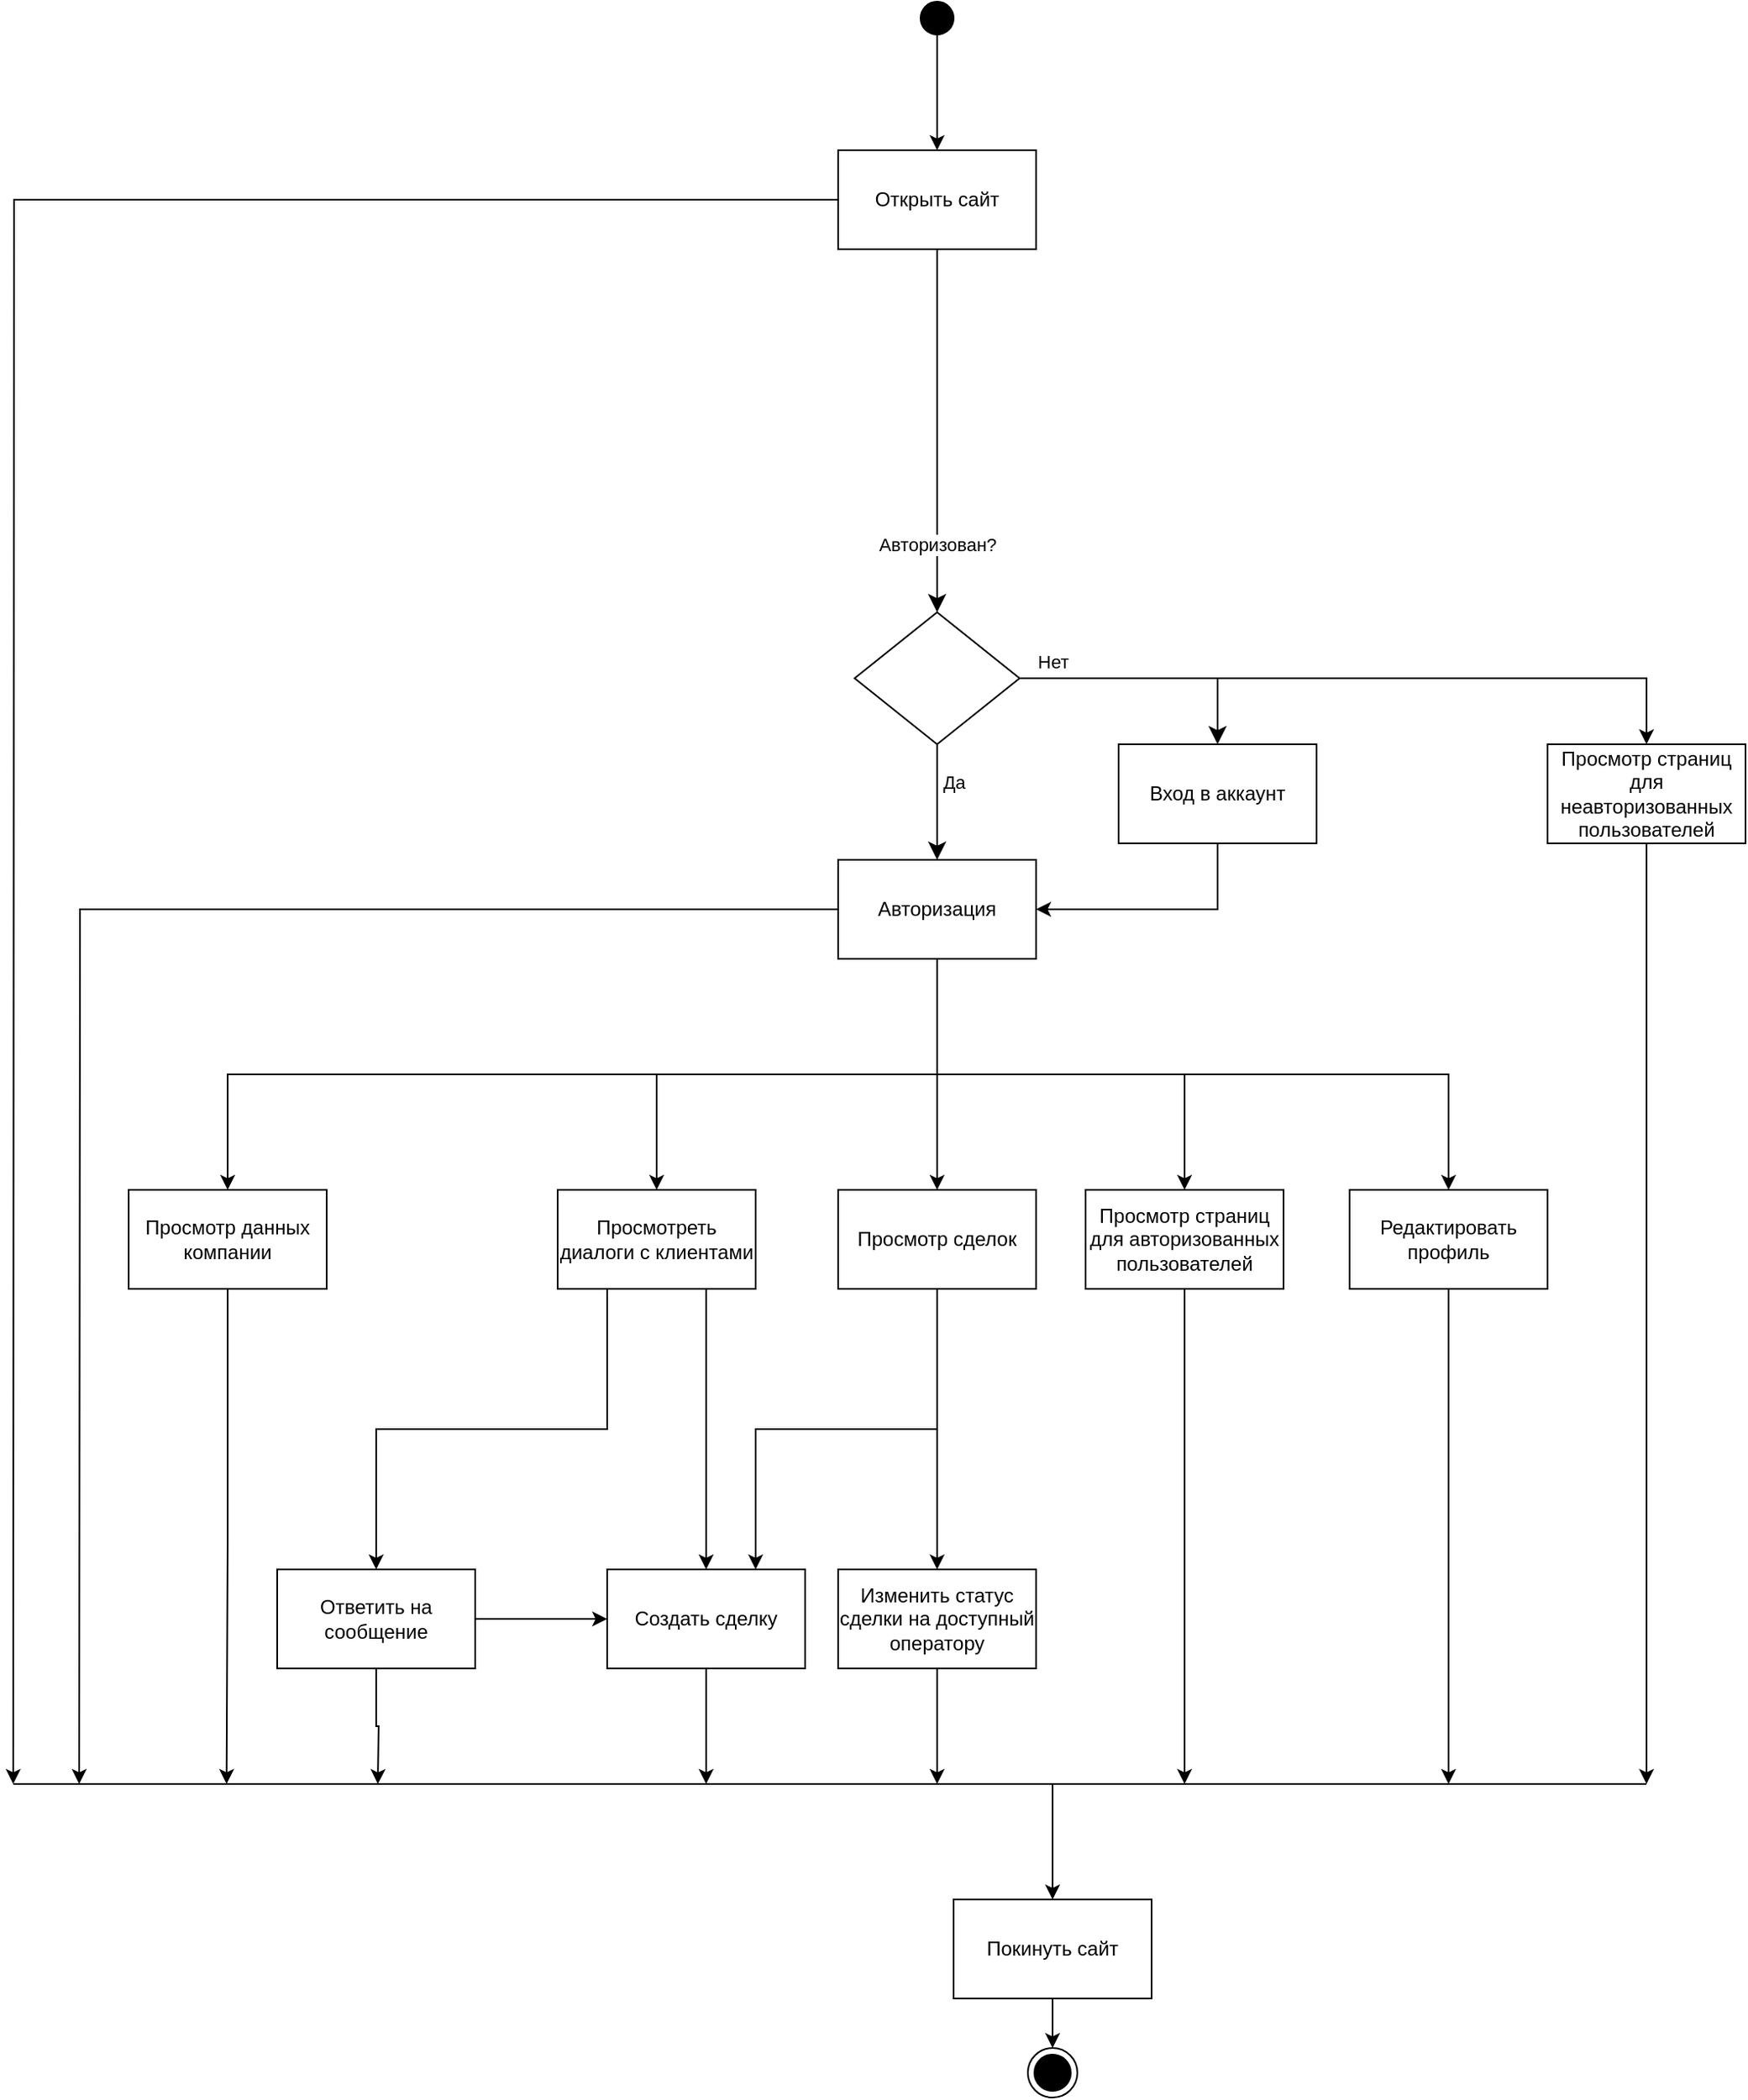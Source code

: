 <mxfile version="26.1.3">
  <diagram name="Page-1" id="Ux1CyNn71KIauHhuVe6g">
    <mxGraphModel dx="1845" dy="580" grid="1" gridSize="10" guides="1" tooltips="1" connect="1" arrows="1" fold="1" page="1" pageScale="1" pageWidth="827" pageHeight="1169" background="#ffffff" math="0" shadow="0">
      <root>
        <mxCell id="0" />
        <mxCell id="1" parent="0" />
        <mxCell id="Qm13F_FE6mD6atBALK8a-111" value="" style="rounded=0;html=1;jettySize=auto;orthogonalLoop=1;fontSize=11;endArrow=classic;endFill=1;endSize=8;strokeWidth=1;shadow=0;labelBackgroundColor=none;edgeStyle=orthogonalEdgeStyle;exitX=0.5;exitY=1;exitDx=0;exitDy=0;" parent="1" source="Qm13F_FE6mD6atBALK8a-118" target="Qm13F_FE6mD6atBALK8a-116" edge="1">
          <mxGeometry relative="1" as="geometry">
            <mxPoint x="290" y="270" as="sourcePoint" />
          </mxGeometry>
        </mxCell>
        <mxCell id="Qm13F_FE6mD6atBALK8a-112" value="Авторизован?" style="edgeLabel;html=1;align=center;verticalAlign=middle;resizable=0;points=[];" parent="Qm13F_FE6mD6atBALK8a-111" vertex="1" connectable="0">
          <mxGeometry x="-0.28" y="3" relative="1" as="geometry">
            <mxPoint x="-3" y="100" as="offset" />
          </mxGeometry>
        </mxCell>
        <mxCell id="Qm13F_FE6mD6atBALK8a-113" value="Да" style="rounded=0;html=1;jettySize=auto;orthogonalLoop=1;fontSize=11;endArrow=classic;endFill=1;endSize=8;strokeWidth=1;shadow=0;labelBackgroundColor=none;edgeStyle=orthogonalEdgeStyle;" parent="1" source="Qm13F_FE6mD6atBALK8a-116" target="Qm13F_FE6mD6atBALK8a-127" edge="1">
          <mxGeometry x="-0.337" y="10" relative="1" as="geometry">
            <mxPoint as="offset" />
            <mxPoint x="290" y="540" as="targetPoint" />
          </mxGeometry>
        </mxCell>
        <mxCell id="Qm13F_FE6mD6atBALK8a-114" value="Нет" style="edgeStyle=orthogonalEdgeStyle;rounded=0;html=1;jettySize=auto;orthogonalLoop=1;fontSize=11;endArrow=classic;endFill=1;endSize=8;strokeWidth=1;shadow=0;labelBackgroundColor=none;" parent="1" source="Qm13F_FE6mD6atBALK8a-116" target="Qm13F_FE6mD6atBALK8a-124" edge="1">
          <mxGeometry x="-0.75" y="10" relative="1" as="geometry">
            <mxPoint as="offset" />
            <mxPoint x="420" y="410" as="targetPoint" />
            <Array as="points">
              <mxPoint x="460" y="410" />
            </Array>
          </mxGeometry>
        </mxCell>
        <mxCell id="Qm13F_FE6mD6atBALK8a-115" style="edgeStyle=orthogonalEdgeStyle;rounded=0;orthogonalLoop=1;jettySize=auto;html=1;exitX=1;exitY=0.5;exitDx=0;exitDy=0;entryX=0.5;entryY=0;entryDx=0;entryDy=0;" parent="1" source="Qm13F_FE6mD6atBALK8a-116" target="Qm13F_FE6mD6atBALK8a-150" edge="1">
          <mxGeometry relative="1" as="geometry" />
        </mxCell>
        <mxCell id="Qm13F_FE6mD6atBALK8a-116" value="" style="rhombus;whiteSpace=wrap;html=1;shadow=0;fontFamily=Helvetica;fontSize=12;align=center;strokeWidth=1;spacing=6;spacingTop=-4;" parent="1" vertex="1">
          <mxGeometry x="240" y="370" width="100" height="80" as="geometry" />
        </mxCell>
        <mxCell id="Qm13F_FE6mD6atBALK8a-256" style="edgeStyle=orthogonalEdgeStyle;rounded=0;orthogonalLoop=1;jettySize=auto;html=1;exitX=0;exitY=0.5;exitDx=0;exitDy=0;" parent="1" source="Qm13F_FE6mD6atBALK8a-118" edge="1">
          <mxGeometry relative="1" as="geometry">
            <mxPoint x="-270" y="1080" as="targetPoint" />
          </mxGeometry>
        </mxCell>
        <mxCell id="Qm13F_FE6mD6atBALK8a-118" value="Открыть сайт" style="rounded=0;whiteSpace=wrap;html=1;" parent="1" vertex="1">
          <mxGeometry x="230" y="90" width="120" height="60" as="geometry" />
        </mxCell>
        <mxCell id="Qm13F_FE6mD6atBALK8a-119" value="" style="ellipse;shape=doubleEllipse;whiteSpace=wrap;html=1;aspect=fixed;fillColor=#000000;" parent="1" vertex="1">
          <mxGeometry x="280" width="20" height="20" as="geometry" />
        </mxCell>
        <mxCell id="Qm13F_FE6mD6atBALK8a-120" value="" style="endArrow=classic;html=1;rounded=0;" parent="1" source="Qm13F_FE6mD6atBALK8a-119" target="Qm13F_FE6mD6atBALK8a-118" edge="1">
          <mxGeometry width="50" height="50" relative="1" as="geometry">
            <mxPoint x="620" y="260" as="sourcePoint" />
            <mxPoint x="670" y="210" as="targetPoint" />
          </mxGeometry>
        </mxCell>
        <mxCell id="Qm13F_FE6mD6atBALK8a-123" style="edgeStyle=orthogonalEdgeStyle;rounded=0;orthogonalLoop=1;jettySize=auto;html=1;exitX=0.5;exitY=1;exitDx=0;exitDy=0;entryX=1;entryY=0.5;entryDx=0;entryDy=0;" parent="1" source="Qm13F_FE6mD6atBALK8a-124" target="Qm13F_FE6mD6atBALK8a-127" edge="1">
          <mxGeometry relative="1" as="geometry" />
        </mxCell>
        <mxCell id="Qm13F_FE6mD6atBALK8a-124" value="Вход в аккаунт" style="rounded=0;whiteSpace=wrap;html=1;" parent="1" vertex="1">
          <mxGeometry x="400" y="450" width="120" height="60" as="geometry" />
        </mxCell>
        <mxCell id="Qm13F_FE6mD6atBALK8a-125" style="edgeStyle=orthogonalEdgeStyle;rounded=0;orthogonalLoop=1;jettySize=auto;html=1;exitX=0.5;exitY=1;exitDx=0;exitDy=0;entryX=0.5;entryY=0;entryDx=0;entryDy=0;" parent="1" source="Qm13F_FE6mD6atBALK8a-127" target="Qm13F_FE6mD6atBALK8a-148" edge="1">
          <mxGeometry relative="1" as="geometry" />
        </mxCell>
        <mxCell id="Qm13F_FE6mD6atBALK8a-126" style="edgeStyle=orthogonalEdgeStyle;rounded=0;orthogonalLoop=1;jettySize=auto;html=1;exitX=0.5;exitY=1;exitDx=0;exitDy=0;entryX=0.5;entryY=0;entryDx=0;entryDy=0;" parent="1" source="Qm13F_FE6mD6atBALK8a-127" target="Qm13F_FE6mD6atBALK8a-129" edge="1">
          <mxGeometry relative="1" as="geometry" />
        </mxCell>
        <mxCell id="Qm13F_FE6mD6atBALK8a-221" style="edgeStyle=orthogonalEdgeStyle;rounded=0;orthogonalLoop=1;jettySize=auto;html=1;exitX=0.5;exitY=1;exitDx=0;exitDy=0;entryX=0.5;entryY=0;entryDx=0;entryDy=0;" parent="1" source="Qm13F_FE6mD6atBALK8a-127" target="Qm13F_FE6mD6atBALK8a-158" edge="1">
          <mxGeometry relative="1" as="geometry" />
        </mxCell>
        <mxCell id="Qm13F_FE6mD6atBALK8a-222" style="edgeStyle=orthogonalEdgeStyle;rounded=0;orthogonalLoop=1;jettySize=auto;html=1;exitX=0.5;exitY=1;exitDx=0;exitDy=0;entryX=0.5;entryY=0;entryDx=0;entryDy=0;" parent="1" source="Qm13F_FE6mD6atBALK8a-127" target="Qm13F_FE6mD6atBALK8a-146" edge="1">
          <mxGeometry relative="1" as="geometry" />
        </mxCell>
        <mxCell id="Qm13F_FE6mD6atBALK8a-242" style="edgeStyle=orthogonalEdgeStyle;rounded=0;orthogonalLoop=1;jettySize=auto;html=1;exitX=0.5;exitY=1;exitDx=0;exitDy=0;entryX=0.5;entryY=0;entryDx=0;entryDy=0;" parent="1" source="Qm13F_FE6mD6atBALK8a-127" target="Qm13F_FE6mD6atBALK8a-163" edge="1">
          <mxGeometry relative="1" as="geometry" />
        </mxCell>
        <mxCell id="Qm13F_FE6mD6atBALK8a-255" style="edgeStyle=orthogonalEdgeStyle;rounded=0;orthogonalLoop=1;jettySize=auto;html=1;exitX=0;exitY=0.5;exitDx=0;exitDy=0;" parent="1" source="Qm13F_FE6mD6atBALK8a-127" edge="1">
          <mxGeometry relative="1" as="geometry">
            <mxPoint x="-230" y="1080" as="targetPoint" />
          </mxGeometry>
        </mxCell>
        <mxCell id="Qm13F_FE6mD6atBALK8a-127" value="Авторизация" style="rounded=0;whiteSpace=wrap;html=1;" parent="1" vertex="1">
          <mxGeometry x="230" y="520" width="120" height="60" as="geometry" />
        </mxCell>
        <mxCell id="Qm13F_FE6mD6atBALK8a-257" style="edgeStyle=orthogonalEdgeStyle;rounded=0;orthogonalLoop=1;jettySize=auto;html=1;exitX=0.5;exitY=1;exitDx=0;exitDy=0;" parent="1" source="Qm13F_FE6mD6atBALK8a-129" edge="1">
          <mxGeometry relative="1" as="geometry">
            <mxPoint x="600" y="1080" as="targetPoint" />
          </mxGeometry>
        </mxCell>
        <mxCell id="Qm13F_FE6mD6atBALK8a-129" value="Редактировать профиль" style="rounded=0;whiteSpace=wrap;html=1;" parent="1" vertex="1">
          <mxGeometry x="540" y="720" width="120" height="60" as="geometry" />
        </mxCell>
        <mxCell id="Qm13F_FE6mD6atBALK8a-143" value="" style="ellipse;html=1;shape=endState;fillColor=#000000;strokeColor=#000000;" parent="1" vertex="1">
          <mxGeometry x="345" y="1240" width="30" height="30" as="geometry" />
        </mxCell>
        <mxCell id="Qm13F_FE6mD6atBALK8a-239" style="edgeStyle=orthogonalEdgeStyle;rounded=0;orthogonalLoop=1;jettySize=auto;html=1;exitX=0.25;exitY=1;exitDx=0;exitDy=0;entryX=0.5;entryY=0;entryDx=0;entryDy=0;" parent="1" source="Qm13F_FE6mD6atBALK8a-146" target="Qm13F_FE6mD6atBALK8a-153" edge="1">
          <mxGeometry relative="1" as="geometry" />
        </mxCell>
        <mxCell id="Qm13F_FE6mD6atBALK8a-240" style="edgeStyle=orthogonalEdgeStyle;rounded=0;orthogonalLoop=1;jettySize=auto;html=1;exitX=0.75;exitY=1;exitDx=0;exitDy=0;entryX=0.5;entryY=0;entryDx=0;entryDy=0;" parent="1" source="Qm13F_FE6mD6atBALK8a-146" target="Qm13F_FE6mD6atBALK8a-160" edge="1">
          <mxGeometry relative="1" as="geometry" />
        </mxCell>
        <mxCell id="Qm13F_FE6mD6atBALK8a-146" value="Просмотреть диалоги с клиентами" style="rounded=0;whiteSpace=wrap;html=1;" parent="1" vertex="1">
          <mxGeometry x="60" y="720" width="120" height="60" as="geometry" />
        </mxCell>
        <mxCell id="Qm13F_FE6mD6atBALK8a-253" style="edgeStyle=orthogonalEdgeStyle;rounded=0;orthogonalLoop=1;jettySize=auto;html=1;exitX=0.5;exitY=1;exitDx=0;exitDy=0;" parent="1" source="Qm13F_FE6mD6atBALK8a-148" edge="1">
          <mxGeometry relative="1" as="geometry">
            <mxPoint x="440" y="1080" as="targetPoint" />
          </mxGeometry>
        </mxCell>
        <mxCell id="Qm13F_FE6mD6atBALK8a-148" value="Просмотр страниц для авторизованных пользователей" style="rounded=0;whiteSpace=wrap;html=1;" parent="1" vertex="1">
          <mxGeometry x="380" y="720" width="120" height="60" as="geometry" />
        </mxCell>
        <mxCell id="Qm13F_FE6mD6atBALK8a-258" style="edgeStyle=orthogonalEdgeStyle;rounded=0;orthogonalLoop=1;jettySize=auto;html=1;exitX=0.5;exitY=1;exitDx=0;exitDy=0;" parent="1" source="Qm13F_FE6mD6atBALK8a-150" edge="1">
          <mxGeometry relative="1" as="geometry">
            <mxPoint x="720" y="1080" as="targetPoint" />
          </mxGeometry>
        </mxCell>
        <mxCell id="Qm13F_FE6mD6atBALK8a-150" value="Просмотр страниц для неавторизованных пользователей" style="rounded=0;whiteSpace=wrap;html=1;" parent="1" vertex="1">
          <mxGeometry x="660" y="450" width="120" height="60" as="geometry" />
        </mxCell>
        <mxCell id="Qm13F_FE6mD6atBALK8a-151" style="edgeStyle=orthogonalEdgeStyle;rounded=0;orthogonalLoop=1;jettySize=auto;html=1;exitX=1;exitY=0.5;exitDx=0;exitDy=0;entryX=0;entryY=0.5;entryDx=0;entryDy=0;" parent="1" source="Qm13F_FE6mD6atBALK8a-153" target="Qm13F_FE6mD6atBALK8a-160" edge="1">
          <mxGeometry relative="1" as="geometry" />
        </mxCell>
        <mxCell id="Qm13F_FE6mD6atBALK8a-250" style="edgeStyle=orthogonalEdgeStyle;rounded=0;orthogonalLoop=1;jettySize=auto;html=1;exitX=0.5;exitY=1;exitDx=0;exitDy=0;" parent="1" source="Qm13F_FE6mD6atBALK8a-153" edge="1">
          <mxGeometry relative="1" as="geometry">
            <mxPoint x="-49" y="1080" as="targetPoint" />
          </mxGeometry>
        </mxCell>
        <mxCell id="Qm13F_FE6mD6atBALK8a-153" value="Ответить на сообщение" style="rounded=0;whiteSpace=wrap;html=1;" parent="1" vertex="1">
          <mxGeometry x="-110" y="950" width="120" height="60" as="geometry" />
        </mxCell>
        <mxCell id="Qm13F_FE6mD6atBALK8a-155" style="edgeStyle=orthogonalEdgeStyle;rounded=0;orthogonalLoop=1;jettySize=auto;html=1;exitX=0.5;exitY=1;exitDx=0;exitDy=0;entryX=0.5;entryY=0;entryDx=0;entryDy=0;" parent="1" source="Qm13F_FE6mD6atBALK8a-158" target="Qm13F_FE6mD6atBALK8a-161" edge="1">
          <mxGeometry relative="1" as="geometry">
            <mxPoint x="350" y="950" as="targetPoint" />
          </mxGeometry>
        </mxCell>
        <mxCell id="Qm13F_FE6mD6atBALK8a-225" style="edgeStyle=orthogonalEdgeStyle;rounded=0;orthogonalLoop=1;jettySize=auto;html=1;exitX=0.5;exitY=1;exitDx=0;exitDy=0;entryX=0.75;entryY=0;entryDx=0;entryDy=0;" parent="1" source="Qm13F_FE6mD6atBALK8a-158" target="Qm13F_FE6mD6atBALK8a-160" edge="1">
          <mxGeometry relative="1" as="geometry" />
        </mxCell>
        <mxCell id="Qm13F_FE6mD6atBALK8a-158" value="Просмотр сделок" style="rounded=0;whiteSpace=wrap;html=1;" parent="1" vertex="1">
          <mxGeometry x="230" y="720" width="120" height="60" as="geometry" />
        </mxCell>
        <mxCell id="Qm13F_FE6mD6atBALK8a-251" style="edgeStyle=orthogonalEdgeStyle;rounded=0;orthogonalLoop=1;jettySize=auto;html=1;exitX=0.5;exitY=1;exitDx=0;exitDy=0;" parent="1" source="Qm13F_FE6mD6atBALK8a-160" edge="1">
          <mxGeometry relative="1" as="geometry">
            <mxPoint x="150.0" y="1080" as="targetPoint" />
          </mxGeometry>
        </mxCell>
        <mxCell id="Qm13F_FE6mD6atBALK8a-160" value="Создать сделку" style="rounded=0;whiteSpace=wrap;html=1;" parent="1" vertex="1">
          <mxGeometry x="90" y="950" width="120" height="60" as="geometry" />
        </mxCell>
        <mxCell id="Qm13F_FE6mD6atBALK8a-252" style="edgeStyle=orthogonalEdgeStyle;rounded=0;orthogonalLoop=1;jettySize=auto;html=1;exitX=0.5;exitY=1;exitDx=0;exitDy=0;" parent="1" source="Qm13F_FE6mD6atBALK8a-161" edge="1">
          <mxGeometry relative="1" as="geometry">
            <mxPoint x="290.0" y="1080" as="targetPoint" />
          </mxGeometry>
        </mxCell>
        <mxCell id="Qm13F_FE6mD6atBALK8a-161" value="Изменить статус сделки на доступный оператору" style="rounded=0;whiteSpace=wrap;html=1;" parent="1" vertex="1">
          <mxGeometry x="230" y="950" width="120" height="60" as="geometry" />
        </mxCell>
        <mxCell id="Qm13F_FE6mD6atBALK8a-254" style="edgeStyle=orthogonalEdgeStyle;rounded=0;orthogonalLoop=1;jettySize=auto;html=1;exitX=0.5;exitY=1;exitDx=0;exitDy=0;" parent="1" source="Qm13F_FE6mD6atBALK8a-163" edge="1">
          <mxGeometry relative="1" as="geometry">
            <mxPoint x="-140.667" y="1080" as="targetPoint" />
          </mxGeometry>
        </mxCell>
        <mxCell id="Qm13F_FE6mD6atBALK8a-163" value="Просмотр данных компании" style="rounded=0;whiteSpace=wrap;html=1;" parent="1" vertex="1">
          <mxGeometry x="-200" y="720" width="120" height="60" as="geometry" />
        </mxCell>
        <mxCell id="Qm13F_FE6mD6atBALK8a-216" style="edgeStyle=orthogonalEdgeStyle;rounded=0;orthogonalLoop=1;jettySize=auto;html=1;exitX=0.5;exitY=1;exitDx=0;exitDy=0;entryX=0.5;entryY=0;entryDx=0;entryDy=0;" parent="1" source="Qm13F_FE6mD6atBALK8a-217" target="Qm13F_FE6mD6atBALK8a-143" edge="1">
          <mxGeometry relative="1" as="geometry" />
        </mxCell>
        <mxCell id="Qm13F_FE6mD6atBALK8a-217" value="Покинуть сайт" style="rounded=0;whiteSpace=wrap;html=1;" parent="1" vertex="1">
          <mxGeometry x="300" y="1150" width="120" height="60" as="geometry" />
        </mxCell>
        <mxCell id="Qm13F_FE6mD6atBALK8a-249" value="" style="endArrow=none;html=1;rounded=0;" parent="1" edge="1">
          <mxGeometry width="50" height="50" relative="1" as="geometry">
            <mxPoint x="-270" y="1080" as="sourcePoint" />
            <mxPoint x="720" y="1080" as="targetPoint" />
          </mxGeometry>
        </mxCell>
        <mxCell id="Qm13F_FE6mD6atBALK8a-259" value="" style="endArrow=classic;html=1;rounded=0;entryX=0.5;entryY=0;entryDx=0;entryDy=0;" parent="1" target="Qm13F_FE6mD6atBALK8a-217" edge="1">
          <mxGeometry width="50" height="50" relative="1" as="geometry">
            <mxPoint x="360" y="1080" as="sourcePoint" />
            <mxPoint x="470" y="1110" as="targetPoint" />
          </mxGeometry>
        </mxCell>
      </root>
    </mxGraphModel>
  </diagram>
</mxfile>
